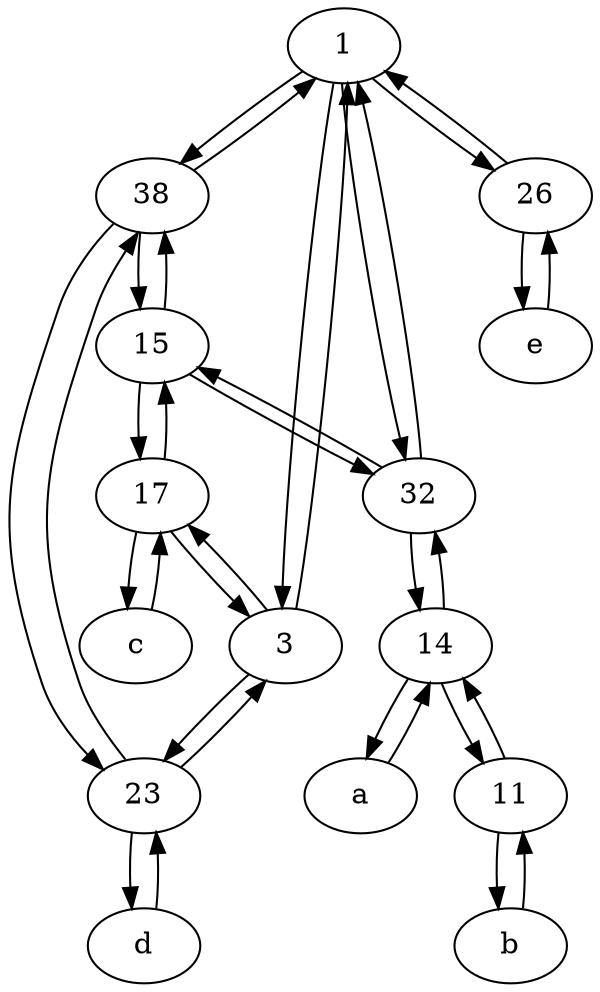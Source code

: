 digraph  {
	1;
	c [pos="20,10!"];
	b [pos="50,20!"];
	11;
	38;
	d [pos="20,30!"];
	26;
	32;
	23;
	e [pos="30,50!"];
	15;
	17;
	3;
	a [pos="40,10!"];
	14;
	c -> 17;
	32 -> 14;
	32 -> 1;
	15 -> 32;
	1 -> 32;
	1 -> 26;
	17 -> c;
	11 -> 14;
	14 -> 11;
	14 -> a;
	38 -> 15;
	1 -> 3;
	23 -> 3;
	d -> 23;
	1 -> 38;
	3 -> 17;
	15 -> 38;
	14 -> 32;
	11 -> b;
	3 -> 1;
	32 -> 15;
	38 -> 23;
	23 -> d;
	26 -> e;
	b -> 11;
	e -> 26;
	17 -> 3;
	15 -> 17;
	a -> 14;
	38 -> 1;
	17 -> 15;
	3 -> 23;
	26 -> 1;
	23 -> 38;

	}